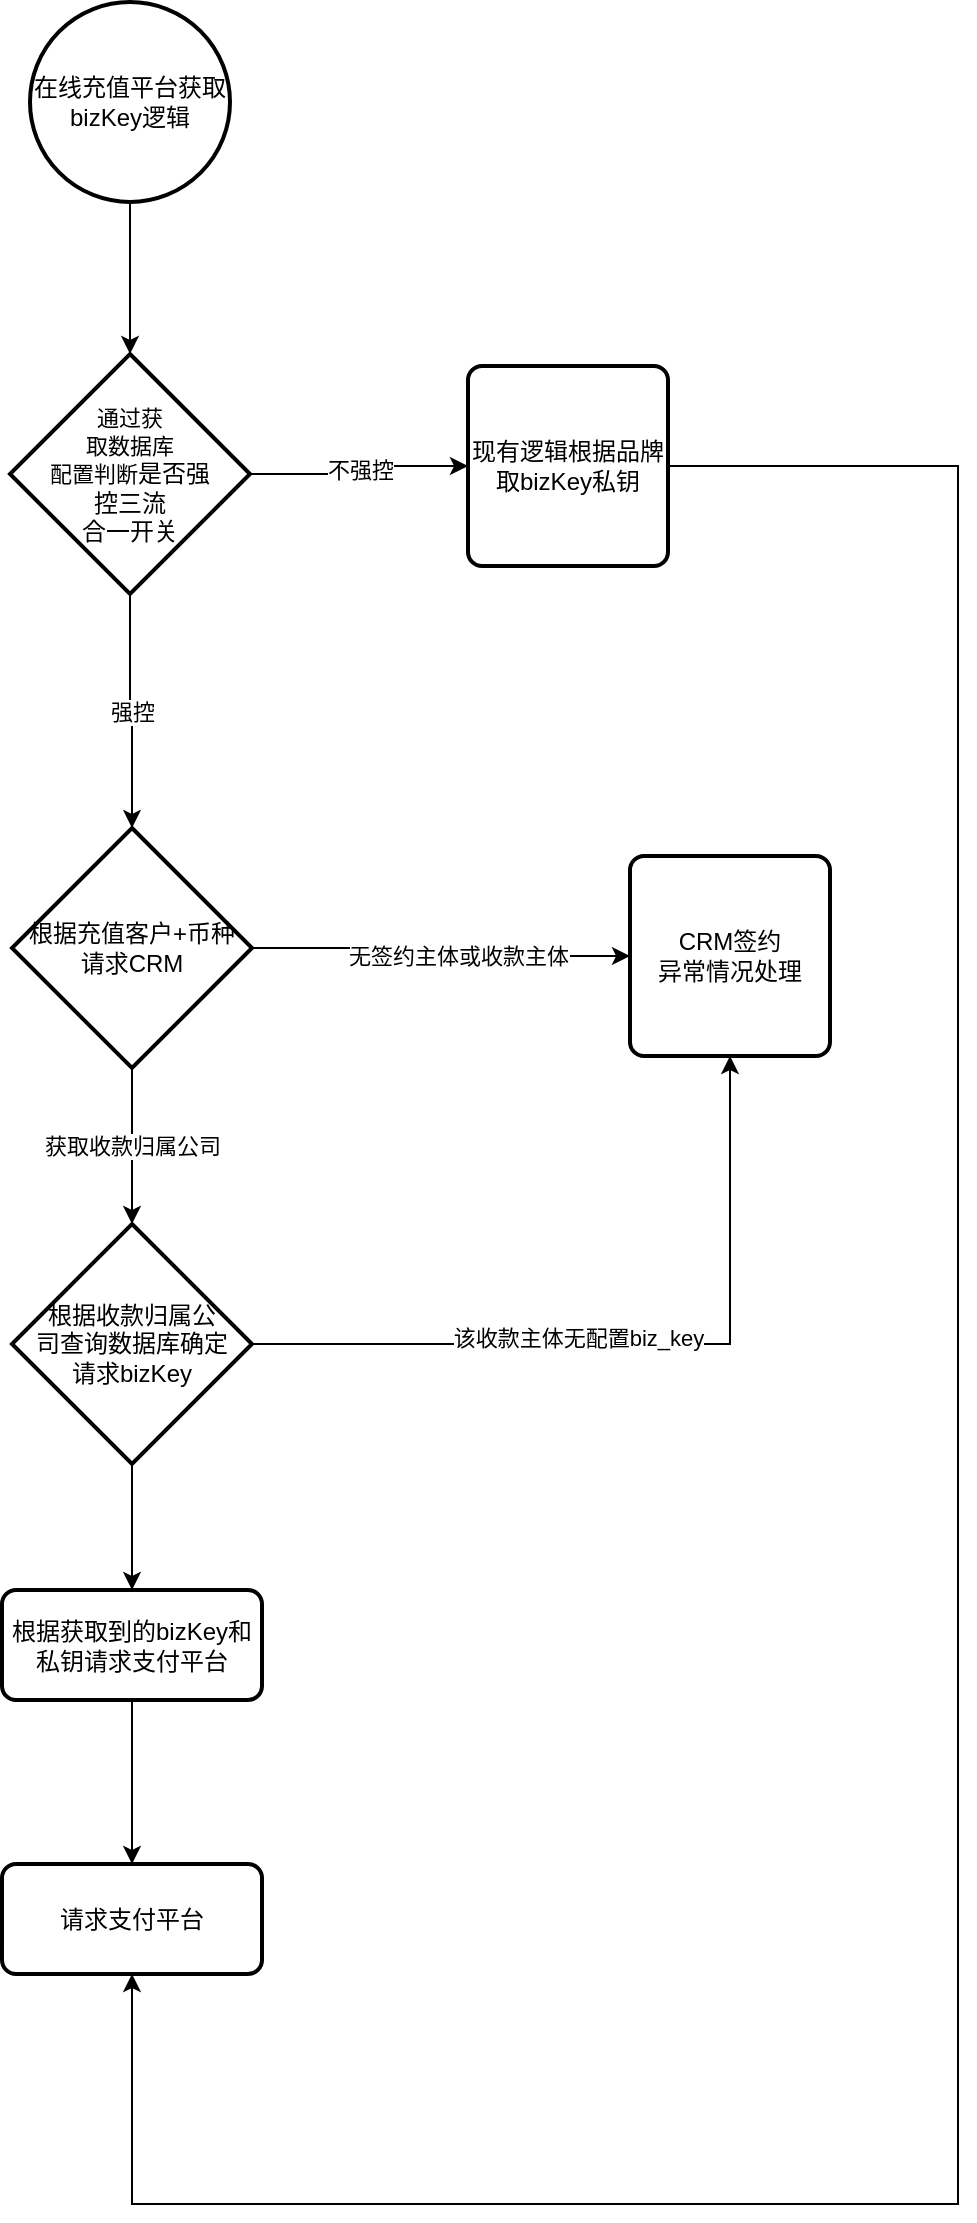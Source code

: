 <mxfile version="16.0.3" type="github">
  <diagram id="GiffibL8VXr5UCDkVI0S" name="Page-1">
    <mxGraphModel dx="1778" dy="953" grid="0" gridSize="10" guides="1" tooltips="1" connect="1" arrows="1" fold="1" page="1" pageScale="1" pageWidth="827" pageHeight="1169" background="#ffffff" math="0" shadow="0">
      <root>
        <mxCell id="0" />
        <mxCell id="1" parent="0" />
        <mxCell id="gPjwPrpTAK25CLT7Ry18-4" style="edgeStyle=orthogonalEdgeStyle;rounded=0;orthogonalLoop=1;jettySize=auto;html=1;entryX=0.5;entryY=0;entryDx=0;entryDy=0;entryPerimeter=0;" parent="1" source="BO2W2qCkn1IsApAjZtwb-1" target="gPjwPrpTAK25CLT7Ry18-3" edge="1">
          <mxGeometry relative="1" as="geometry">
            <mxPoint x="310" y="110" as="sourcePoint" />
          </mxGeometry>
        </mxCell>
        <mxCell id="gPjwPrpTAK25CLT7Ry18-5" value="强控" style="edgeStyle=orthogonalEdgeStyle;rounded=0;orthogonalLoop=1;jettySize=auto;html=1;exitX=0.5;exitY=1;exitDx=0;exitDy=0;exitPerimeter=0;entryX=0.5;entryY=0;entryDx=0;entryDy=0;entryPerimeter=0;" parent="1" source="gPjwPrpTAK25CLT7Ry18-3" target="gPjwPrpTAK25CLT7Ry18-14" edge="1">
          <mxGeometry relative="1" as="geometry">
            <mxPoint x="311.053" y="390" as="targetPoint" />
          </mxGeometry>
        </mxCell>
        <mxCell id="gPjwPrpTAK25CLT7Ry18-6" value="不强控" style="edgeStyle=orthogonalEdgeStyle;rounded=0;orthogonalLoop=1;jettySize=auto;html=1;" parent="1" source="gPjwPrpTAK25CLT7Ry18-3" target="gPjwPrpTAK25CLT7Ry18-7" edge="1">
          <mxGeometry relative="1" as="geometry">
            <mxPoint x="500" y="250" as="targetPoint" />
          </mxGeometry>
        </mxCell>
        <mxCell id="gPjwPrpTAK25CLT7Ry18-3" value="&lt;span style=&quot;font-size: 11px&quot;&gt;通过获&lt;br&gt;取数据库&lt;br&gt;配置判断&lt;/span&gt;是否强&lt;br&gt;控三流&lt;br&gt;合一开关" style="strokeWidth=2;html=1;shape=mxgraph.flowchart.decision;whiteSpace=wrap;" parent="1" vertex="1">
          <mxGeometry x="250" y="194" width="120" height="120" as="geometry" />
        </mxCell>
        <mxCell id="BO2W2qCkn1IsApAjZtwb-4" style="edgeStyle=orthogonalEdgeStyle;rounded=0;orthogonalLoop=1;jettySize=auto;html=1;" edge="1" parent="1" source="gPjwPrpTAK25CLT7Ry18-7" target="BO2W2qCkn1IsApAjZtwb-3">
          <mxGeometry relative="1" as="geometry">
            <mxPoint x="453" y="1119" as="targetPoint" />
            <Array as="points">
              <mxPoint x="724" y="250" />
              <mxPoint x="724" y="1119" />
            </Array>
          </mxGeometry>
        </mxCell>
        <mxCell id="gPjwPrpTAK25CLT7Ry18-7" value="现有逻辑根据品牌&lt;br&gt;取bizKey私钥" style="rounded=1;whiteSpace=wrap;html=1;absoluteArcSize=1;arcSize=14;strokeWidth=2;" parent="1" vertex="1">
          <mxGeometry x="479" y="200" width="100" height="100" as="geometry" />
        </mxCell>
        <mxCell id="gPjwPrpTAK25CLT7Ry18-15" value="获取收款归属公司" style="edgeStyle=orthogonalEdgeStyle;rounded=0;orthogonalLoop=1;jettySize=auto;html=1;exitX=0.5;exitY=1;exitDx=0;exitDy=0;exitPerimeter=0;" parent="1" source="gPjwPrpTAK25CLT7Ry18-14" target="gPjwPrpTAK25CLT7Ry18-19" edge="1">
          <mxGeometry relative="1" as="geometry">
            <mxPoint x="310" y="635" as="targetPoint" />
          </mxGeometry>
        </mxCell>
        <mxCell id="gPjwPrpTAK25CLT7Ry18-16" style="edgeStyle=orthogonalEdgeStyle;rounded=0;orthogonalLoop=1;jettySize=auto;html=1;" parent="1" source="gPjwPrpTAK25CLT7Ry18-14" target="gPjwPrpTAK25CLT7Ry18-18" edge="1">
          <mxGeometry relative="1" as="geometry">
            <mxPoint x="550" y="495" as="targetPoint" />
            <Array as="points" />
          </mxGeometry>
        </mxCell>
        <mxCell id="gPjwPrpTAK25CLT7Ry18-17" value="无签约主体或收款主体" style="edgeLabel;html=1;align=center;verticalAlign=middle;resizable=0;points=[];" parent="gPjwPrpTAK25CLT7Ry18-16" vertex="1" connectable="0">
          <mxGeometry x="0.111" relative="1" as="geometry">
            <mxPoint as="offset" />
          </mxGeometry>
        </mxCell>
        <mxCell id="gPjwPrpTAK25CLT7Ry18-14" value="根据充值客户+币种&lt;br&gt;请求CRM" style="strokeWidth=2;html=1;shape=mxgraph.flowchart.decision;whiteSpace=wrap;" parent="1" vertex="1">
          <mxGeometry x="251" y="431" width="120" height="120" as="geometry" />
        </mxCell>
        <mxCell id="gPjwPrpTAK25CLT7Ry18-18" value="CRM签约&lt;br&gt;异常情况处理" style="rounded=1;whiteSpace=wrap;html=1;absoluteArcSize=1;arcSize=14;strokeWidth=2;" parent="1" vertex="1">
          <mxGeometry x="560" y="445" width="100" height="100" as="geometry" />
        </mxCell>
        <mxCell id="gPjwPrpTAK25CLT7Ry18-20" style="edgeStyle=orthogonalEdgeStyle;rounded=0;orthogonalLoop=1;jettySize=auto;html=1;exitX=1;exitY=0.5;exitDx=0;exitDy=0;exitPerimeter=0;" parent="1" source="gPjwPrpTAK25CLT7Ry18-19" target="gPjwPrpTAK25CLT7Ry18-18" edge="1">
          <mxGeometry relative="1" as="geometry" />
        </mxCell>
        <mxCell id="gPjwPrpTAK25CLT7Ry18-21" value="该收款主体无配置biz_key" style="edgeLabel;html=1;align=center;verticalAlign=middle;resizable=0;points=[];" parent="gPjwPrpTAK25CLT7Ry18-20" vertex="1" connectable="0">
          <mxGeometry x="-0.151" y="3" relative="1" as="geometry">
            <mxPoint as="offset" />
          </mxGeometry>
        </mxCell>
        <mxCell id="gPjwPrpTAK25CLT7Ry18-22" style="edgeStyle=orthogonalEdgeStyle;rounded=0;orthogonalLoop=1;jettySize=auto;html=1;" parent="1" source="gPjwPrpTAK25CLT7Ry18-19" target="gPjwPrpTAK25CLT7Ry18-23" edge="1">
          <mxGeometry relative="1" as="geometry">
            <mxPoint x="310" y="795" as="targetPoint" />
          </mxGeometry>
        </mxCell>
        <mxCell id="gPjwPrpTAK25CLT7Ry18-19" value="根据收款归属公&lt;br&gt;司查询数据库确定&lt;br&gt;请求bizKey" style="strokeWidth=2;html=1;shape=mxgraph.flowchart.decision;whiteSpace=wrap;" parent="1" vertex="1">
          <mxGeometry x="251" y="629" width="120" height="120" as="geometry" />
        </mxCell>
        <mxCell id="BO2W2qCkn1IsApAjZtwb-2" style="edgeStyle=orthogonalEdgeStyle;rounded=0;orthogonalLoop=1;jettySize=auto;html=1;" edge="1" parent="1" source="gPjwPrpTAK25CLT7Ry18-23" target="BO2W2qCkn1IsApAjZtwb-3">
          <mxGeometry relative="1" as="geometry">
            <mxPoint x="311" y="904" as="targetPoint" />
          </mxGeometry>
        </mxCell>
        <mxCell id="gPjwPrpTAK25CLT7Ry18-23" value="根据获取到的bizKey和私钥请求支付平台" style="rounded=1;whiteSpace=wrap;html=1;absoluteArcSize=1;arcSize=14;strokeWidth=2;" parent="1" vertex="1">
          <mxGeometry x="246" y="812" width="130" height="55" as="geometry" />
        </mxCell>
        <mxCell id="BO2W2qCkn1IsApAjZtwb-1" value="&lt;span&gt;在线充值平台获取bizKey逻辑&lt;/span&gt;" style="strokeWidth=2;html=1;shape=mxgraph.flowchart.start_2;whiteSpace=wrap;" vertex="1" parent="1">
          <mxGeometry x="260" y="18" width="100" height="100" as="geometry" />
        </mxCell>
        <mxCell id="BO2W2qCkn1IsApAjZtwb-3" value="请求支付平台" style="rounded=1;whiteSpace=wrap;html=1;absoluteArcSize=1;arcSize=14;strokeWidth=2;" vertex="1" parent="1">
          <mxGeometry x="246" y="949" width="130" height="55" as="geometry" />
        </mxCell>
      </root>
    </mxGraphModel>
  </diagram>
</mxfile>
